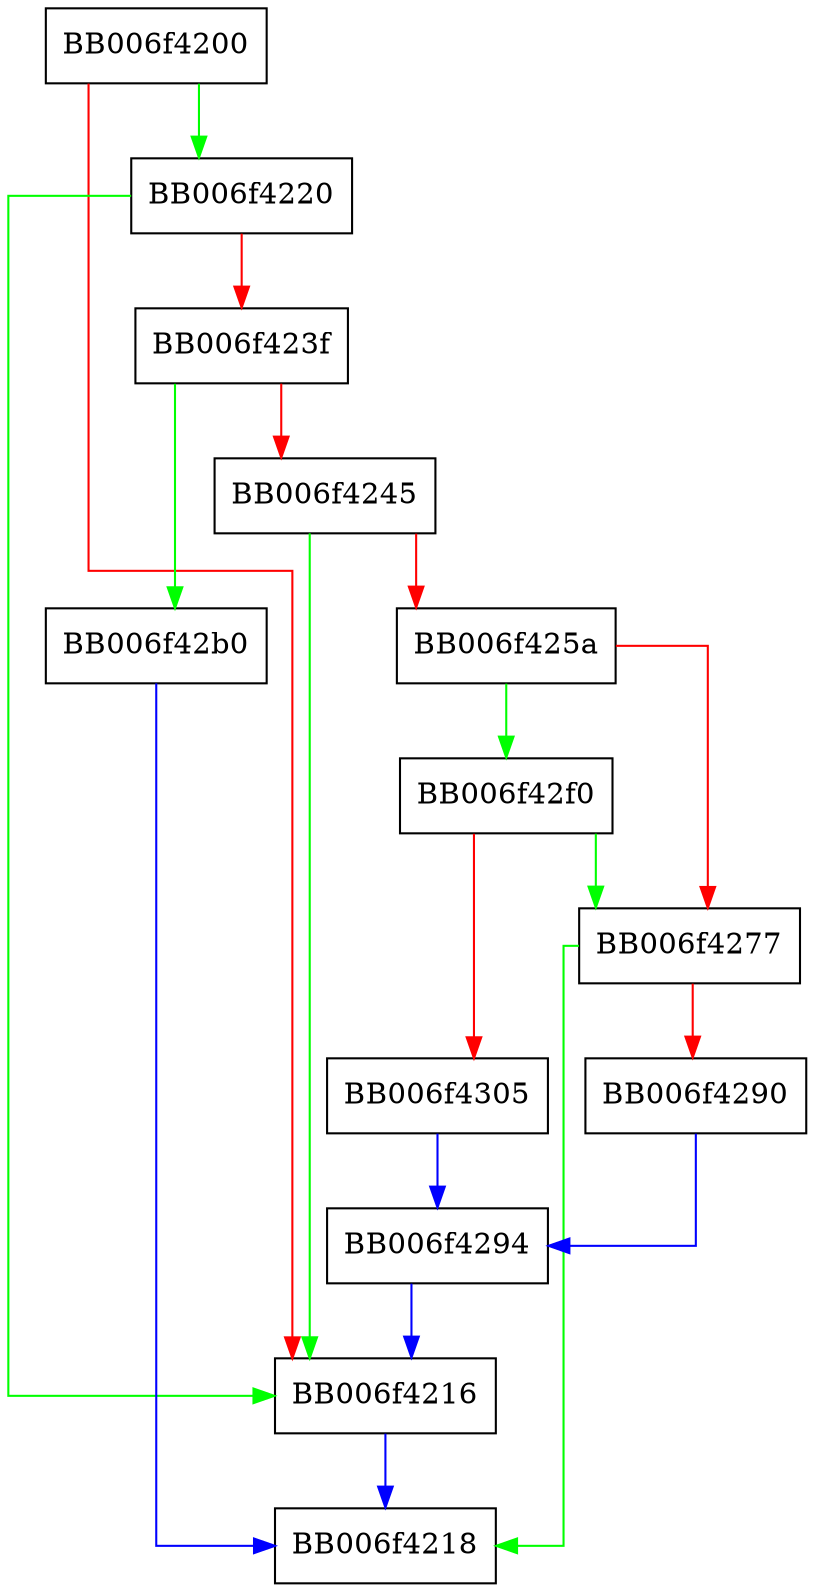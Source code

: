 digraph rsa_sha512_224_verify_message_init {
  node [shape="box"];
  graph [splines=ortho];
  BB006f4200 -> BB006f4220 [color="green"];
  BB006f4200 -> BB006f4216 [color="red"];
  BB006f4216 -> BB006f4218 [color="blue"];
  BB006f4220 -> BB006f4216 [color="green"];
  BB006f4220 -> BB006f423f [color="red"];
  BB006f423f -> BB006f42b0 [color="green"];
  BB006f423f -> BB006f4245 [color="red"];
  BB006f4245 -> BB006f4216 [color="green"];
  BB006f4245 -> BB006f425a [color="red"];
  BB006f425a -> BB006f42f0 [color="green"];
  BB006f425a -> BB006f4277 [color="red"];
  BB006f4277 -> BB006f4218 [color="green"];
  BB006f4277 -> BB006f4290 [color="red"];
  BB006f4290 -> BB006f4294 [color="blue"];
  BB006f4294 -> BB006f4216 [color="blue"];
  BB006f42b0 -> BB006f4218 [color="blue"];
  BB006f42f0 -> BB006f4277 [color="green"];
  BB006f42f0 -> BB006f4305 [color="red"];
  BB006f4305 -> BB006f4294 [color="blue"];
}